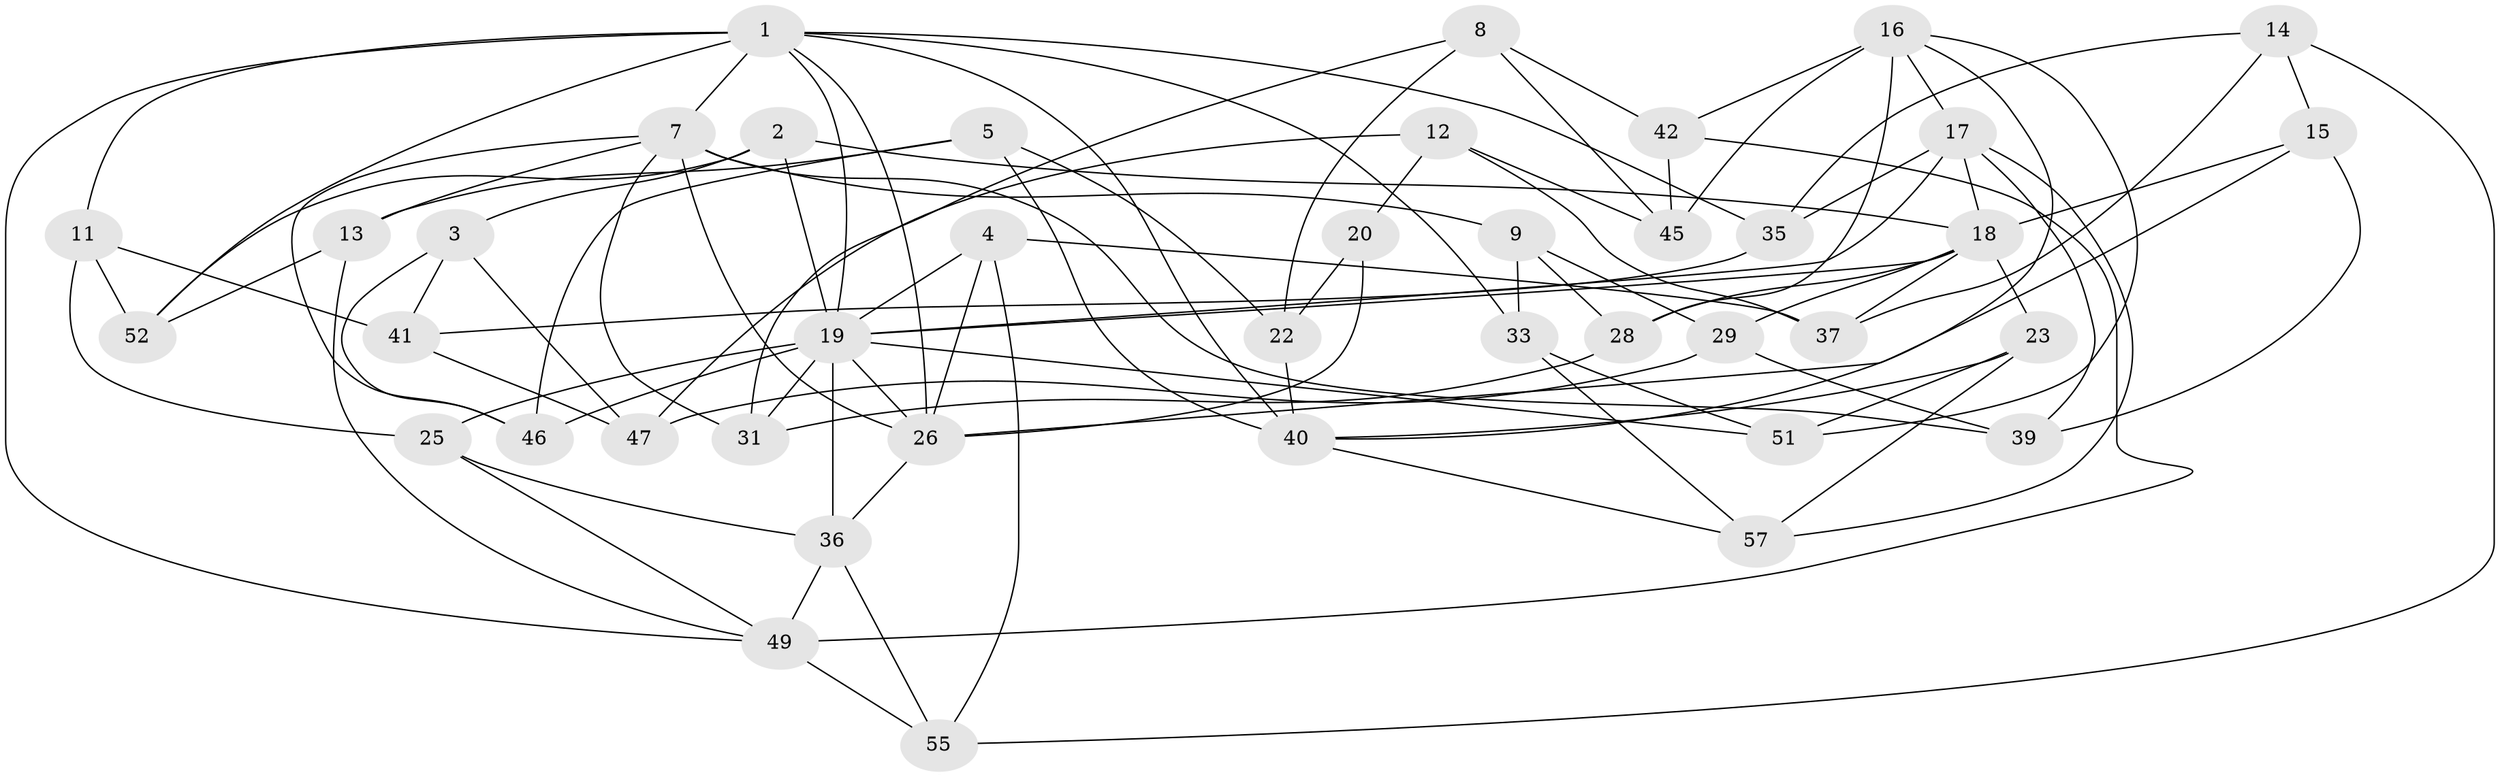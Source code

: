 // original degree distribution, {4: 1.0}
// Generated by graph-tools (version 1.1) at 2025/20/03/04/25 18:20:47]
// undirected, 41 vertices, 97 edges
graph export_dot {
graph [start="1"]
  node [color=gray90,style=filled];
  1 [super="+27+6+10"];
  2;
  3;
  4;
  5;
  7 [super="+54+43"];
  8;
  9;
  11;
  12;
  13;
  14;
  15;
  16 [super="+24"];
  17 [super="+56"];
  18 [super="+32"];
  19 [super="+30+21"];
  20;
  22;
  23;
  25;
  26 [super="+44"];
  28;
  29;
  31;
  33;
  35;
  36 [super="+58"];
  37;
  39;
  40 [super="+59"];
  41;
  42;
  45;
  46;
  47;
  49 [super="+50"];
  51;
  52;
  55;
  57;
  1 -- 33;
  1 -- 19;
  1 -- 49;
  1 -- 40;
  1 -- 11;
  1 -- 35;
  1 -- 7 [weight=2];
  1 -- 52;
  1 -- 26;
  2 -- 52;
  2 -- 3;
  2 -- 18;
  2 -- 19;
  3 -- 47;
  3 -- 41;
  3 -- 46;
  4 -- 37;
  4 -- 55;
  4 -- 19;
  4 -- 26;
  5 -- 40;
  5 -- 13;
  5 -- 46;
  5 -- 22;
  7 -- 9;
  7 -- 31;
  7 -- 13;
  7 -- 46;
  7 -- 39;
  7 -- 26;
  8 -- 45;
  8 -- 31;
  8 -- 22;
  8 -- 42;
  9 -- 33;
  9 -- 28;
  9 -- 29;
  11 -- 52;
  11 -- 41;
  11 -- 25;
  12 -- 47;
  12 -- 20;
  12 -- 45;
  12 -- 37;
  13 -- 52;
  13 -- 49;
  14 -- 35;
  14 -- 15;
  14 -- 55;
  14 -- 37;
  15 -- 39;
  15 -- 18;
  15 -- 26;
  16 -- 45;
  16 -- 17;
  16 -- 40;
  16 -- 42;
  16 -- 51;
  16 -- 28;
  17 -- 35;
  17 -- 39;
  17 -- 18;
  17 -- 19;
  17 -- 57;
  18 -- 37;
  18 -- 23;
  18 -- 28;
  18 -- 29;
  18 -- 19;
  19 -- 25;
  19 -- 36 [weight=2];
  19 -- 46;
  19 -- 51;
  19 -- 26;
  19 -- 31;
  20 -- 26 [weight=2];
  20 -- 22;
  22 -- 40;
  23 -- 57;
  23 -- 40;
  23 -- 51;
  25 -- 36;
  25 -- 49;
  26 -- 36;
  28 -- 31;
  29 -- 39;
  29 -- 47;
  33 -- 51;
  33 -- 57;
  35 -- 41;
  36 -- 55;
  36 -- 49;
  40 -- 57;
  41 -- 47;
  42 -- 49;
  42 -- 45;
  49 -- 55;
}
